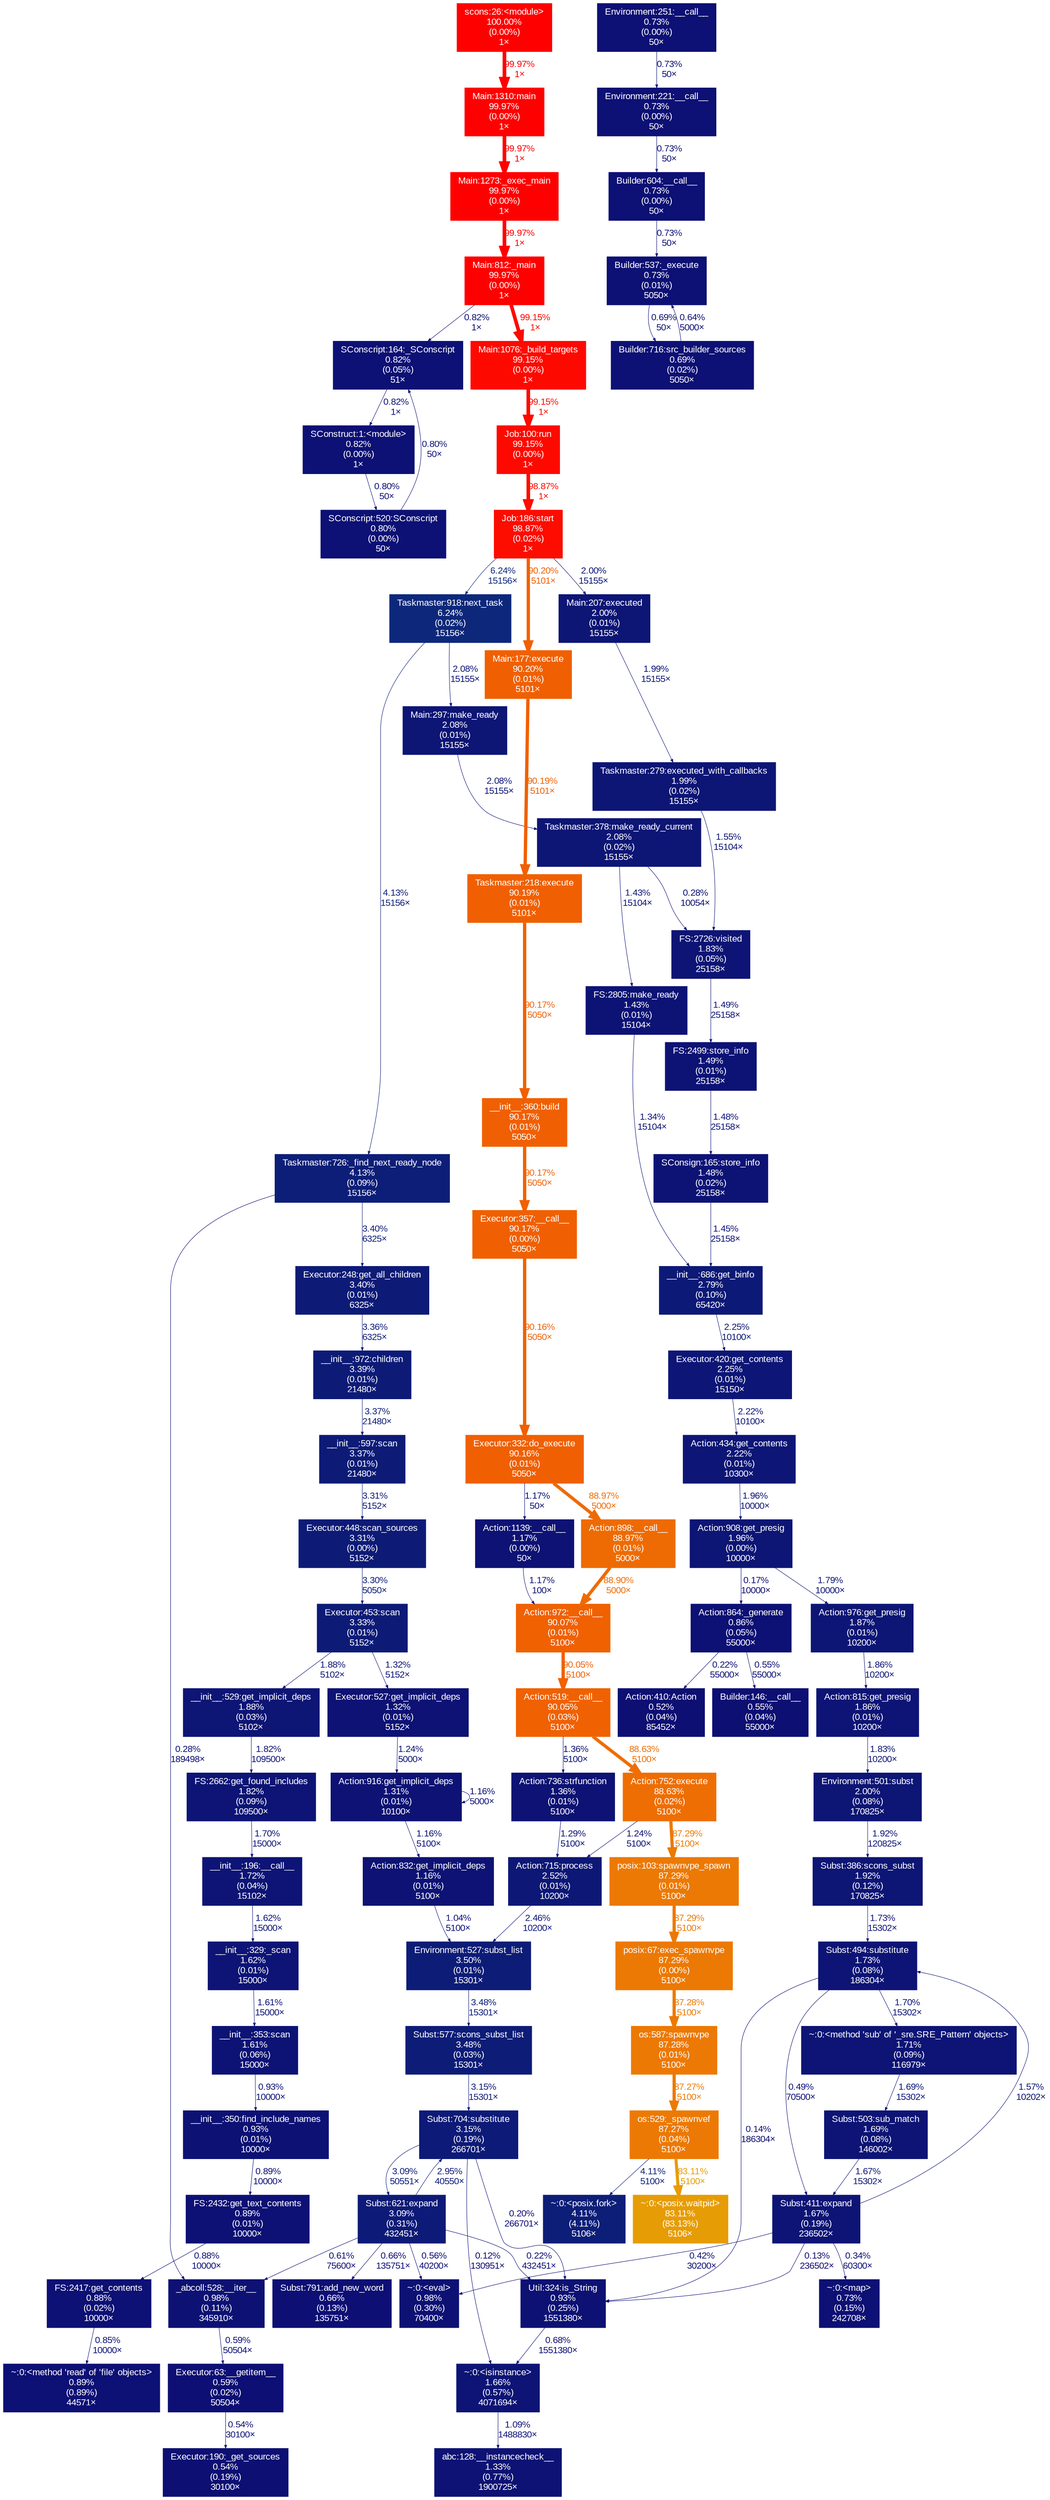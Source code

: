 digraph {
	graph [ranksep=0.25, fontname=Arial, nodesep=0.125];
	node [fontname=Arial, style=filled, height=0, width=0, shape=box, fontcolor=white];
	edge [fontname=Arial];
	3 [color="#0d1575", fontcolor="#ffffff", fontsize="10.00", label="Taskmaster:279:executed_with_callbacks\n1.99%\n(0.02%)\n15155×"];
	3 -> 179 [color="#0d1375", label="1.55%\n15104×", arrowsize="0.35", fontsize="10.00", fontcolor="#0d1375", labeldistance="0.50", penwidth="0.50"];
	5 [color="#0d1e78", fontcolor="#ffffff", fontsize="10.00", label="Taskmaster:726:_find_next_ready_node\n4.13%\n(0.09%)\n15156×"];
	5 -> 891 [color="#0d1b77", label="3.40%\n6325×", arrowsize="0.35", fontsize="10.00", fontcolor="#0d1b77", labeldistance="0.50", penwidth="0.50"];
	5 -> 474 [color="#0d0e73", label="0.28%\n189498×", arrowsize="0.35", fontsize="10.00", fontcolor="#0d0e73", labeldistance="0.50", penwidth="0.50"];
	18 [color="#0d1074", fontcolor="#ffffff", fontsize="10.00", label="Builder:537:_execute\n0.73%\n(0.01%)\n5050×"];
	18 -> 191 [color="#0d1074", label="0.69%\n50×", arrowsize="0.35", fontsize="10.00", fontcolor="#0d1074", labeldistance="0.50", penwidth="0.50"];
	31 [color="#0d1a77", fontcolor="#ffffff", fontsize="10.00", label="Subst:621:expand\n3.09%\n(0.31%)\n432451×"];
	31 -> 260 [color="#0d0f74", label="0.66%\n135751×", arrowsize="0.35", fontsize="10.00", fontcolor="#0d0f74", labeldistance="0.50", penwidth="0.50"];
	31 -> 421 [color="#0d1977", label="2.95%\n40550×", arrowsize="0.35", fontsize="10.00", fontcolor="#0d1977", labeldistance="0.50", penwidth="0.50"];
	31 -> 500 [color="#0d0f73", label="0.56%\n40200×", arrowsize="0.35", fontsize="10.00", fontcolor="#0d0f73", labeldistance="0.50", penwidth="0.50"];
	31 -> 474 [color="#0d0f74", label="0.61%\n75600×", arrowsize="0.35", fontsize="10.00", fontcolor="#0d0f74", labeldistance="0.50", penwidth="0.50"];
	31 -> 405 [color="#0d0e73", label="0.22%\n432451×", arrowsize="0.35", fontsize="10.00", fontcolor="#0d0e73", labeldistance="0.50", penwidth="0.50"];
	41 [color="#ff0000", fontcolor="#ffffff", fontsize="10.00", label="scons:26:<module>\n100.00%\n(0.00%)\n1×"];
	41 -> 116 [color="#ff0000", label="99.97%\n1×", arrowsize="1.00", fontsize="10.00", fontcolor="#ff0000", labeldistance="4.00", penwidth="4.00"];
	73 [color="#0d1274", fontcolor="#ffffff", fontsize="10.00", label="Executor:527:get_implicit_deps\n1.32%\n(0.01%)\n5152×"];
	73 -> 814 [color="#0d1274", label="1.24%\n5000×", arrowsize="0.35", fontsize="10.00", fontcolor="#0d1274", labeldistance="0.50", penwidth="0.50"];
	81 [color="#ff0000", fontcolor="#ffffff", fontsize="10.00", label="Main:812:_main\n99.97%\n(0.00%)\n1×"];
	81 -> 157 [color="#0d1074", label="0.82%\n1×", arrowsize="0.35", fontsize="10.00", fontcolor="#0d1074", labeldistance="0.50", penwidth="0.50"];
	81 -> 620 [color="#fe0900", label="99.15%\n1×", arrowsize="1.00", fontsize="10.00", fontcolor="#fe0900", labeldistance="3.97", penwidth="3.97"];
	116 [color="#ff0000", fontcolor="#ffffff", fontsize="10.00", label="Main:1310:main\n99.97%\n(0.00%)\n1×"];
	116 -> 422 [color="#ff0000", label="99.97%\n1×", arrowsize="1.00", fontsize="10.00", fontcolor="#ff0000", labeldistance="4.00", penwidth="4.00"];
	124 [color="#0d1976", fontcolor="#ffffff", fontsize="10.00", label="__init__:686:get_binfo\n2.79%\n(0.10%)\n65420×"];
	124 -> 456 [color="#0d1676", label="2.25%\n10100×", arrowsize="0.35", fontsize="10.00", fontcolor="#0d1676", labeldistance="0.50", penwidth="0.50"];
	135 [color="#0d1676", fontcolor="#ffffff", fontsize="10.00", label="Action:434:get_contents\n2.22%\n(0.01%)\n10300×"];
	135 -> 1299 [color="#0d1575", label="1.96%\n10000×", arrowsize="0.35", fontsize="10.00", fontcolor="#0d1575", labeldistance="0.50", penwidth="0.50"];
	145 [color="#0d1475", fontcolor="#ffffff", fontsize="10.00", label="__init__:196:__call__\n1.72%\n(0.04%)\n15102×"];
	145 -> 590 [color="#0d1475", label="1.62%\n15000×", arrowsize="0.35", fontsize="10.00", fontcolor="#0d1475", labeldistance="0.50", penwidth="0.50"];
	157 [color="#0d1074", fontcolor="#ffffff", fontsize="10.00", label="SConscript:164:_SConscript\n0.82%\n(0.05%)\n51×"];
	157 -> 544 [color="#0d1074", label="0.82%\n1×", arrowsize="0.35", fontsize="10.00", fontcolor="#0d1074", labeldistance="0.50", penwidth="0.50"];
	177 [color="#0d1b77", fontcolor="#ffffff", fontsize="10.00", label="__init__:597:scan\n3.37%\n(0.01%)\n21480×"];
	177 -> 1236 [color="#0d1b77", label="3.31%\n5152×", arrowsize="0.35", fontsize="10.00", fontcolor="#0d1b77", labeldistance="0.50", penwidth="0.50"];
	178 [color="#0d1575", fontcolor="#ffffff", fontsize="10.00", label="Taskmaster:378:make_ready_current\n2.08%\n(0.02%)\n15155×"];
	178 -> 179 [color="#0d0e73", label="0.28%\n10054×", arrowsize="0.35", fontsize="10.00", fontcolor="#0d0e73", labeldistance="0.50", penwidth="0.50"];
	178 -> 824 [color="#0d1375", label="1.43%\n15104×", arrowsize="0.35", fontsize="10.00", fontcolor="#0d1375", labeldistance="0.50", penwidth="0.50"];
	179 [color="#0d1475", fontcolor="#ffffff", fontsize="10.00", label="FS:2726:visited\n1.83%\n(0.05%)\n25158×"];
	179 -> 759 [color="#0d1375", label="1.49%\n25158×", arrowsize="0.35", fontsize="10.00", fontcolor="#0d1375", labeldistance="0.50", penwidth="0.50"];
	183 [color="#0d1575", fontcolor="#ffffff", fontsize="10.00", label="Main:207:executed\n2.00%\n(0.01%)\n15155×"];
	183 -> 3 [color="#0d1575", label="1.99%\n15155×", arrowsize="0.35", fontsize="10.00", fontcolor="#0d1575", labeldistance="0.50", penwidth="0.50"];
	187 [color="#0d1776", fontcolor="#ffffff", fontsize="10.00", label="Action:715:process\n2.52%\n(0.01%)\n10200×"];
	187 -> 813 [color="#0d1776", label="2.46%\n10200×", arrowsize="0.35", fontsize="10.00", fontcolor="#0d1776", labeldistance="0.50", penwidth="0.50"];
	191 [color="#0d1074", fontcolor="#ffffff", fontsize="10.00", label="Builder:716:src_builder_sources\n0.69%\n(0.02%)\n5050×"];
	191 -> 18 [color="#0d0f74", label="0.64%\n5000×", arrowsize="0.35", fontsize="10.00", fontcolor="#0d0f74", labeldistance="0.50", penwidth="0.50"];
	192 [color="#0d1b77", fontcolor="#ffffff", fontsize="10.00", label="__init__:972:children\n3.39%\n(0.01%)\n21480×"];
	192 -> 177 [color="#0d1b77", label="3.37%\n21480×", arrowsize="0.35", fontsize="10.00", fontcolor="#0d1b77", labeldistance="0.50", penwidth="0.50"];
	207 [color="#0d1375", fontcolor="#ffffff", fontsize="10.00", label="__init__:353:scan\n1.61%\n(0.06%)\n15000×"];
	207 -> 973 [color="#0d1174", label="0.93%\n10000×", arrowsize="0.35", fontsize="10.00", fontcolor="#0d1174", labeldistance="0.50", penwidth="0.50"];
	221 [color="#0d287b", fontcolor="#ffffff", fontsize="10.00", label="Taskmaster:918:next_task\n6.24%\n(0.02%)\n15156×"];
	221 -> 5 [color="#0d1e78", label="4.13%\n15156×", arrowsize="0.35", fontsize="10.00", fontcolor="#0d1e78", labeldistance="0.50", penwidth="0.50"];
	221 -> 1446 [color="#0d1575", label="2.08%\n15155×", arrowsize="0.35", fontsize="10.00", fontcolor="#0d1575", labeldistance="0.50", penwidth="0.50"];
	222 [color="#f06002", fontcolor="#ffffff", fontsize="10.00", label="__init__:360:build\n90.17%\n(0.01%)\n5050×"];
	222 -> 841 [color="#f06002", label="90.17%\n5050×", arrowsize="0.95", fontsize="10.00", fontcolor="#f06002", labeldistance="3.61", penwidth="3.61"];
	236 [color="#0d1475", fontcolor="#ffffff", fontsize="10.00", label="FS:2662:get_found_includes\n1.82%\n(0.09%)\n109500×"];
	236 -> 145 [color="#0d1475", label="1.70%\n15000×", arrowsize="0.35", fontsize="10.00", fontcolor="#0d1475", labeldistance="0.50", penwidth="0.50"];
	243 [color="#0d1b77", fontcolor="#ffffff", fontsize="10.00", label="Executor:453:scan\n3.33%\n(0.01%)\n5152×"];
	243 -> 73 [color="#0d1274", label="1.32%\n5152×", arrowsize="0.35", fontsize="10.00", fontcolor="#0d1274", labeldistance="0.50", penwidth="0.50"];
	243 -> 748 [color="#0d1575", label="1.88%\n5102×", arrowsize="0.35", fontsize="10.00", fontcolor="#0d1575", labeldistance="0.50", penwidth="0.50"];
	253 [color="#0d1575", fontcolor="#ffffff", fontsize="10.00", label="Subst:386:scons_subst\n1.92%\n(0.12%)\n170825×"];
	253 -> 399 [color="#0d1475", label="1.73%\n15302×", arrowsize="0.35", fontsize="10.00", fontcolor="#0d1475", labeldistance="0.50", penwidth="0.50"];
	260 [color="#0d0f74", fontcolor="#ffffff", fontsize="10.00", label="Subst:791:add_new_word\n0.66%\n(0.13%)\n135751×"];
	274 [color="#0d0f73", fontcolor="#ffffff", fontsize="10.00", label="Executor:190:_get_sources\n0.54%\n(0.19%)\n30100×"];
	296 [color="#0d1074", fontcolor="#ffffff", fontsize="10.00", label="~:0:<map>\n0.73%\n(0.15%)\n242708×"];
	304 [color="#fd0c00", fontcolor="#ffffff", fontsize="10.00", label="Job:186:start\n98.87%\n(0.02%)\n1×"];
	304 -> 1227 [color="#f06002", label="90.20%\n5101×", arrowsize="0.95", fontsize="10.00", fontcolor="#f06002", labeldistance="3.61", penwidth="3.61"];
	304 -> 183 [color="#0d1575", label="2.00%\n15155×", arrowsize="0.35", fontsize="10.00", fontcolor="#0d1575", labeldistance="0.50", penwidth="0.50"];
	304 -> 221 [color="#0d287b", label="6.24%\n15156×", arrowsize="0.35", fontsize="10.00", fontcolor="#0d287b", labeldistance="0.50", penwidth="0.50"];
	331 [color="#0d1c77", fontcolor="#ffffff", fontsize="10.00", label="Subst:577:scons_subst_list\n3.48%\n(0.03%)\n15301×"];
	331 -> 421 [color="#0d1a77", label="3.15%\n15301×", arrowsize="0.35", fontsize="10.00", fontcolor="#0d1a77", labeldistance="0.50", penwidth="0.50"];
	333 [color="#0d1475", fontcolor="#ffffff", fontsize="10.00", label="Subst:411:expand\n1.67%\n(0.19%)\n236502×"];
	333 -> 296 [color="#0d0e73", label="0.34%\n60300×", arrowsize="0.35", fontsize="10.00", fontcolor="#0d0e73", labeldistance="0.50", penwidth="0.50"];
	333 -> 500 [color="#0d0e73", label="0.42%\n30200×", arrowsize="0.35", fontsize="10.00", fontcolor="#0d0e73", labeldistance="0.50", penwidth="0.50"];
	333 -> 405 [color="#0d0d73", label="0.13%\n236502×", arrowsize="0.35", fontsize="10.00", fontcolor="#0d0d73", labeldistance="0.50", penwidth="0.50"];
	333 -> 399 [color="#0d1375", label="1.57%\n10202×", arrowsize="0.35", fontsize="10.00", fontcolor="#0d1375", labeldistance="0.50", penwidth="0.50"];
	363 [color="#0d1074", fontcolor="#ffffff", fontsize="10.00", label="SConscript:520:SConscript\n0.80%\n(0.00%)\n50×"];
	363 -> 157 [color="#0d1074", label="0.80%\n50×", arrowsize="0.35", fontsize="10.00", fontcolor="#0d1074", labeldistance="0.50", penwidth="0.50"];
	397 [color="#0d1475", fontcolor="#ffffff", fontsize="10.00", label="~:0:<isinstance>\n1.66%\n(0.57%)\n4071694×"];
	397 -> 496 [color="#0d1174", label="1.09%\n1488830×", arrowsize="0.35", fontsize="10.00", fontcolor="#0d1174", labeldistance="0.50", penwidth="0.50"];
	399 [color="#0d1475", fontcolor="#ffffff", fontsize="10.00", label="Subst:494:substitute\n1.73%\n(0.08%)\n186304×"];
	399 -> 405 [color="#0d0d73", label="0.14%\n186304×", arrowsize="0.35", fontsize="10.00", fontcolor="#0d0d73", labeldistance="0.50", penwidth="0.50"];
	399 -> 1149 [color="#0d1475", label="1.70%\n15302×", arrowsize="0.35", fontsize="10.00", fontcolor="#0d1475", labeldistance="0.50", penwidth="0.50"];
	399 -> 333 [color="#0d0f73", label="0.49%\n70500×", arrowsize="0.35", fontsize="10.00", fontcolor="#0d0f73", labeldistance="0.50", penwidth="0.50"];
	402 [color="#f06002", fontcolor="#ffffff", fontsize="10.00", label="Executor:332:do_execute\n90.16%\n(0.01%)\n5050×"];
	402 -> 1130 [color="#0d1274", label="1.17%\n50×", arrowsize="0.35", fontsize="10.00", fontcolor="#0d1274", labeldistance="0.50", penwidth="0.50"];
	402 -> 717 [color="#ee6b03", label="88.97%\n5000×", arrowsize="0.94", fontsize="10.00", fontcolor="#ee6b03", labeldistance="3.56", penwidth="3.56"];
	405 [color="#0d1174", fontcolor="#ffffff", fontsize="10.00", label="Util:324:is_String\n0.93%\n(0.25%)\n1551380×"];
	405 -> 397 [color="#0d1074", label="0.68%\n1551380×", arrowsize="0.35", fontsize="10.00", fontcolor="#0d1074", labeldistance="0.50", penwidth="0.50"];
	414 [color="#f06102", fontcolor="#ffffff", fontsize="10.00", label="Action:519:__call__\n90.05%\n(0.03%)\n5100×"];
	414 -> 523 [color="#0d1274", label="1.36%\n5100×", arrowsize="0.35", fontsize="10.00", fontcolor="#0d1274", labeldistance="0.50", penwidth="0.50"];
	414 -> 594 [color="#ee6e03", label="88.63%\n5100×", arrowsize="0.94", fontsize="10.00", fontcolor="#ee6e03", labeldistance="3.55", penwidth="3.55"];
	421 [color="#0d1a77", fontcolor="#ffffff", fontsize="10.00", label="Subst:704:substitute\n3.15%\n(0.19%)\n266701×"];
	421 -> 397 [color="#0d0d73", label="0.12%\n130951×", arrowsize="0.35", fontsize="10.00", fontcolor="#0d0d73", labeldistance="0.50", penwidth="0.50"];
	421 -> 405 [color="#0d0e73", label="0.20%\n266701×", arrowsize="0.35", fontsize="10.00", fontcolor="#0d0e73", labeldistance="0.50", penwidth="0.50"];
	421 -> 31 [color="#0d1a77", label="3.09%\n50551×", arrowsize="0.35", fontsize="10.00", fontcolor="#0d1a77", labeldistance="0.50", penwidth="0.50"];
	422 [color="#ff0000", fontcolor="#ffffff", fontsize="10.00", label="Main:1273:_exec_main\n99.97%\n(0.00%)\n1×"];
	422 -> 81 [color="#ff0000", label="99.97%\n1×", arrowsize="1.00", fontsize="10.00", fontcolor="#ff0000", labeldistance="4.00", penwidth="4.00"];
	456 [color="#0d1676", fontcolor="#ffffff", fontsize="10.00", label="Executor:420:get_contents\n2.25%\n(0.01%)\n15150×"];
	456 -> 135 [color="#0d1676", label="2.22%\n10100×", arrowsize="0.35", fontsize="10.00", fontcolor="#0d1676", labeldistance="0.50", penwidth="0.50"];
	474 [color="#0d1174", fontcolor="#ffffff", fontsize="10.00", label="_abcoll:528:__iter__\n0.98%\n(0.11%)\n345910×"];
	474 -> 783 [color="#0d0f74", label="0.59%\n50504×", arrowsize="0.35", fontsize="10.00", fontcolor="#0d0f74", labeldistance="0.50", penwidth="0.50"];
	492 [color="#0d1575", fontcolor="#ffffff", fontsize="10.00", label="Environment:501:subst\n2.00%\n(0.08%)\n170825×"];
	492 -> 253 [color="#0d1575", label="1.92%\n120825×", arrowsize="0.35", fontsize="10.00", fontcolor="#0d1575", labeldistance="0.50", penwidth="0.50"];
	496 [color="#0d1274", fontcolor="#ffffff", fontsize="10.00", label="abc:128:__instancecheck__\n1.33%\n(0.77%)\n1900725×"];
	500 [color="#0d1174", fontcolor="#ffffff", fontsize="10.00", label="~:0:<eval>\n0.98%\n(0.30%)\n70400×"];
	523 [color="#0d1274", fontcolor="#ffffff", fontsize="10.00", label="Action:736:strfunction\n1.36%\n(0.01%)\n5100×"];
	523 -> 187 [color="#0d1274", label="1.29%\n5100×", arrowsize="0.35", fontsize="10.00", fontcolor="#0d1274", labeldistance="0.50", penwidth="0.50"];
	524 [color="#0d1475", fontcolor="#ffffff", fontsize="10.00", label="Action:815:get_presig\n1.86%\n(0.01%)\n10200×"];
	524 -> 492 [color="#0d1475", label="1.83%\n10200×", arrowsize="0.35", fontsize="10.00", fontcolor="#0d1475", labeldistance="0.50", penwidth="0.50"];
	529 [color="#0d1074", fontcolor="#ffffff", fontsize="10.00", label="~:0:<method 'read' of 'file' objects>\n0.89%\n(0.89%)\n44571×"];
	530 [color="#0d1074", fontcolor="#ffffff", fontsize="10.00", label="FS:2417:get_contents\n0.88%\n(0.02%)\n10000×"];
	530 -> 529 [color="#0d1074", label="0.85%\n10000×", arrowsize="0.35", fontsize="10.00", fontcolor="#0d1074", labeldistance="0.50", penwidth="0.50"];
	544 [color="#0d1074", fontcolor="#ffffff", fontsize="10.00", label="SConstruct:1:<module>\n0.82%\n(0.00%)\n1×"];
	544 -> 363 [color="#0d1074", label="0.80%\n50×", arrowsize="0.35", fontsize="10.00", fontcolor="#0d1074", labeldistance="0.50", penwidth="0.50"];
	590 [color="#0d1475", fontcolor="#ffffff", fontsize="10.00", label="__init__:329:_scan\n1.62%\n(0.01%)\n15000×"];
	590 -> 207 [color="#0d1375", label="1.61%\n15000×", arrowsize="0.35", fontsize="10.00", fontcolor="#0d1375", labeldistance="0.50", penwidth="0.50"];
	594 [color="#ee6e03", fontcolor="#ffffff", fontsize="10.00", label="Action:752:execute\n88.63%\n(0.02%)\n5100×"];
	594 -> 1132 [color="#ec7903", label="87.29%\n5100×", arrowsize="0.93", fontsize="10.00", fontcolor="#ec7903", labeldistance="3.49", penwidth="3.49"];
	594 -> 187 [color="#0d1274", label="1.24%\n5100×", arrowsize="0.35", fontsize="10.00", fontcolor="#0d1274", labeldistance="0.50", penwidth="0.50"];
	596 [color="#0d1375", fontcolor="#ffffff", fontsize="10.00", label="SConsign:165:store_info\n1.48%\n(0.02%)\n25158×"];
	596 -> 124 [color="#0d1375", label="1.45%\n25158×", arrowsize="0.35", fontsize="10.00", fontcolor="#0d1375", labeldistance="0.50", penwidth="0.50"];
	620 [color="#fe0900", fontcolor="#ffffff", fontsize="10.00", label="Main:1076:_build_targets\n99.15%\n(0.00%)\n1×"];
	620 -> 1022 [color="#fe0900", label="99.15%\n1×", arrowsize="1.00", fontsize="10.00", fontcolor="#fe0900", labeldistance="3.97", penwidth="3.97"];
	652 [color="#0d0f73", fontcolor="#ffffff", fontsize="10.00", label="Builder:146:__call__\n0.55%\n(0.04%)\n55000×"];
	669 [color="#f06002", fontcolor="#ffffff", fontsize="10.00", label="Taskmaster:218:execute\n90.19%\n(0.01%)\n5101×"];
	669 -> 222 [color="#f06002", label="90.17%\n5050×", arrowsize="0.95", fontsize="10.00", fontcolor="#f06002", labeldistance="3.61", penwidth="3.61"];
	717 [color="#ee6b03", fontcolor="#ffffff", fontsize="10.00", label="Action:898:__call__\n88.97%\n(0.01%)\n5000×"];
	717 -> 1043 [color="#ee6b03", label="88.90%\n5000×", arrowsize="0.94", fontsize="10.00", fontcolor="#ee6b03", labeldistance="3.56", penwidth="3.56"];
	739 [color="#0d0f73", fontcolor="#ffffff", fontsize="10.00", label="Action:410:Action\n0.52%\n(0.04%)\n85452×"];
	748 [color="#0d1575", fontcolor="#ffffff", fontsize="10.00", label="__init__:529:get_implicit_deps\n1.88%\n(0.03%)\n5102×"];
	748 -> 236 [color="#0d1475", label="1.82%\n109500×", arrowsize="0.35", fontsize="10.00", fontcolor="#0d1475", labeldistance="0.50", penwidth="0.50"];
	759 [color="#0d1375", fontcolor="#ffffff", fontsize="10.00", label="FS:2499:store_info\n1.49%\n(0.01%)\n25158×"];
	759 -> 596 [color="#0d1375", label="1.48%\n25158×", arrowsize="0.35", fontsize="10.00", fontcolor="#0d1375", labeldistance="0.50", penwidth="0.50"];
	783 [color="#0d0f74", fontcolor="#ffffff", fontsize="10.00", label="Executor:63:__getitem__\n0.59%\n(0.02%)\n50504×"];
	783 -> 274 [color="#0d0f73", label="0.54%\n30100×", arrowsize="0.35", fontsize="10.00", fontcolor="#0d0f73", labeldistance="0.50", penwidth="0.50"];
	784 [color="#0d1475", fontcolor="#ffffff", fontsize="10.00", label="Subst:503:sub_match\n1.69%\n(0.08%)\n146002×"];
	784 -> 333 [color="#0d1475", label="1.67%\n15302×", arrowsize="0.35", fontsize="10.00", fontcolor="#0d1475", labeldistance="0.50", penwidth="0.50"];
	786 [color="#0d1074", fontcolor="#ffffff", fontsize="10.00", label="Builder:604:__call__\n0.73%\n(0.00%)\n50×"];
	786 -> 18 [color="#0d1074", label="0.73%\n50×", arrowsize="0.35", fontsize="10.00", fontcolor="#0d1074", labeldistance="0.50", penwidth="0.50"];
	813 [color="#0d1c77", fontcolor="#ffffff", fontsize="10.00", label="Environment:527:subst_list\n3.50%\n(0.01%)\n15301×"];
	813 -> 331 [color="#0d1c77", label="3.48%\n15301×", arrowsize="0.35", fontsize="10.00", fontcolor="#0d1c77", labeldistance="0.50", penwidth="0.50"];
	814 [color="#0d1274", fontcolor="#ffffff", fontsize="10.00", label="Action:916:get_implicit_deps\n1.31%\n(0.01%)\n10100×"];
	814 -> 814 [color="#0d1274", label="1.16%\n5000×", arrowsize="0.35", fontsize="10.00", fontcolor="#0d1274", labeldistance="0.50", penwidth="0.50"];
	814 -> 823 [color="#0d1274", label="1.16%\n5100×", arrowsize="0.35", fontsize="10.00", fontcolor="#0d1274", labeldistance="0.50", penwidth="0.50"];
	823 [color="#0d1274", fontcolor="#ffffff", fontsize="10.00", label="Action:832:get_implicit_deps\n1.16%\n(0.01%)\n5100×"];
	823 -> 813 [color="#0d1174", label="1.04%\n5100×", arrowsize="0.35", fontsize="10.00", fontcolor="#0d1174", labeldistance="0.50", penwidth="0.50"];
	824 [color="#0d1375", fontcolor="#ffffff", fontsize="10.00", label="FS:2805:make_ready\n1.43%\n(0.01%)\n15104×"];
	824 -> 124 [color="#0d1274", label="1.34%\n15104×", arrowsize="0.35", fontsize="10.00", fontcolor="#0d1274", labeldistance="0.50", penwidth="0.50"];
	829 [color="#ec7903", fontcolor="#ffffff", fontsize="10.00", label="os:529:_spawnvef\n87.27%\n(0.04%)\n5100×"];
	829 -> 905 [color="#0d1e78", label="4.11%\n5100×", arrowsize="0.35", fontsize="10.00", fontcolor="#0d1e78", labeldistance="0.50", penwidth="0.50"];
	829 -> 1333 [color="#e69c04", label="83.11%\n5100×", arrowsize="0.91", fontsize="10.00", fontcolor="#e69c04", labeldistance="3.32", penwidth="3.32"];
	841 [color="#f06002", fontcolor="#ffffff", fontsize="10.00", label="Executor:357:__call__\n90.17%\n(0.00%)\n5050×"];
	841 -> 402 [color="#f06002", label="90.16%\n5050×", arrowsize="0.95", fontsize="10.00", fontcolor="#f06002", labeldistance="3.61", penwidth="3.61"];
	861 [color="#0d1074", fontcolor="#ffffff", fontsize="10.00", label="Environment:221:__call__\n0.73%\n(0.00%)\n50×"];
	861 -> 786 [color="#0d1074", label="0.73%\n50×", arrowsize="0.35", fontsize="10.00", fontcolor="#0d1074", labeldistance="0.50", penwidth="0.50"];
	862 [color="#0d1074", fontcolor="#ffffff", fontsize="10.00", label="Environment:251:__call__\n0.73%\n(0.00%)\n50×"];
	862 -> 861 [color="#0d1074", label="0.73%\n50×", arrowsize="0.35", fontsize="10.00", fontcolor="#0d1074", labeldistance="0.50", penwidth="0.50"];
	891 [color="#0d1b77", fontcolor="#ffffff", fontsize="10.00", label="Executor:248:get_all_children\n3.40%\n(0.01%)\n6325×"];
	891 -> 192 [color="#0d1b77", label="3.36%\n6325×", arrowsize="0.35", fontsize="10.00", fontcolor="#0d1b77", labeldistance="0.50", penwidth="0.50"];
	905 [color="#0d1e78", fontcolor="#ffffff", fontsize="10.00", label="~:0:<posix.fork>\n4.11%\n(4.11%)\n5106×"];
	954 [color="#0d1074", fontcolor="#ffffff", fontsize="10.00", label="Action:864:_generate\n0.86%\n(0.05%)\n55000×"];
	954 -> 739 [color="#0d0e73", label="0.22%\n55000×", arrowsize="0.35", fontsize="10.00", fontcolor="#0d0e73", labeldistance="0.50", penwidth="0.50"];
	954 -> 652 [color="#0d0f73", label="0.55%\n55000×", arrowsize="0.35", fontsize="10.00", fontcolor="#0d0f73", labeldistance="0.50", penwidth="0.50"];
	972 [color="#0d1074", fontcolor="#ffffff", fontsize="10.00", label="FS:2432:get_text_contents\n0.89%\n(0.01%)\n10000×"];
	972 -> 530 [color="#0d1074", label="0.88%\n10000×", arrowsize="0.35", fontsize="10.00", fontcolor="#0d1074", labeldistance="0.50", penwidth="0.50"];
	973 [color="#0d1174", fontcolor="#ffffff", fontsize="10.00", label="__init__:350:find_include_names\n0.93%\n(0.01%)\n10000×"];
	973 -> 972 [color="#0d1074", label="0.89%\n10000×", arrowsize="0.35", fontsize="10.00", fontcolor="#0d1074", labeldistance="0.50", penwidth="0.50"];
	1022 [color="#fe0900", fontcolor="#ffffff", fontsize="10.00", label="Job:100:run\n99.15%\n(0.00%)\n1×"];
	1022 -> 304 [color="#fd0c00", label="98.87%\n1×", arrowsize="0.99", fontsize="10.00", fontcolor="#fd0c00", labeldistance="3.95", penwidth="3.95"];
	1043 [color="#f06102", fontcolor="#ffffff", fontsize="10.00", label="Action:972:__call__\n90.07%\n(0.01%)\n5100×"];
	1043 -> 414 [color="#f06102", label="90.05%\n5100×", arrowsize="0.95", fontsize="10.00", fontcolor="#f06102", labeldistance="3.60", penwidth="3.60"];
	1130 [color="#0d1274", fontcolor="#ffffff", fontsize="10.00", label="Action:1139:__call__\n1.17%\n(0.00%)\n50×"];
	1130 -> 1043 [color="#0d1274", label="1.17%\n100×", arrowsize="0.35", fontsize="10.00", fontcolor="#0d1274", labeldistance="0.50", penwidth="0.50"];
	1131 [color="#ec7903", fontcolor="#ffffff", fontsize="10.00", label="posix:67:exec_spawnvpe\n87.29%\n(0.00%)\n5100×"];
	1131 -> 1612 [color="#ec7903", label="87.28%\n5100×", arrowsize="0.93", fontsize="10.00", fontcolor="#ec7903", labeldistance="3.49", penwidth="3.49"];
	1132 [color="#ec7903", fontcolor="#ffffff", fontsize="10.00", label="posix:103:spawnvpe_spawn\n87.29%\n(0.01%)\n5100×"];
	1132 -> 1131 [color="#ec7903", label="87.29%\n5100×", arrowsize="0.93", fontsize="10.00", fontcolor="#ec7903", labeldistance="3.49", penwidth="3.49"];
	1145 [color="#0d1575", fontcolor="#ffffff", fontsize="10.00", label="Action:976:get_presig\n1.87%\n(0.01%)\n10200×"];
	1145 -> 524 [color="#0d1475", label="1.86%\n10200×", arrowsize="0.35", fontsize="10.00", fontcolor="#0d1475", labeldistance="0.50", penwidth="0.50"];
	1149 [color="#0d1475", fontcolor="#ffffff", fontsize="10.00", label="~:0:<method 'sub' of '_sre.SRE_Pattern' objects>\n1.71%\n(0.09%)\n116979×"];
	1149 -> 784 [color="#0d1475", label="1.69%\n15302×", arrowsize="0.35", fontsize="10.00", fontcolor="#0d1475", labeldistance="0.50", penwidth="0.50"];
	1227 [color="#f06002", fontcolor="#ffffff", fontsize="10.00", label="Main:177:execute\n90.20%\n(0.01%)\n5101×"];
	1227 -> 669 [color="#f06002", label="90.19%\n5101×", arrowsize="0.95", fontsize="10.00", fontcolor="#f06002", labeldistance="3.61", penwidth="3.61"];
	1236 [color="#0d1b77", fontcolor="#ffffff", fontsize="10.00", label="Executor:448:scan_sources\n3.31%\n(0.00%)\n5152×"];
	1236 -> 243 [color="#0d1b77", label="3.30%\n5050×", arrowsize="0.35", fontsize="10.00", fontcolor="#0d1b77", labeldistance="0.50", penwidth="0.50"];
	1299 [color="#0d1575", fontcolor="#ffffff", fontsize="10.00", label="Action:908:get_presig\n1.96%\n(0.00%)\n10000×"];
	1299 -> 1145 [color="#0d1475", label="1.79%\n10000×", arrowsize="0.35", fontsize="10.00", fontcolor="#0d1475", labeldistance="0.50", penwidth="0.50"];
	1299 -> 954 [color="#0d0d73", label="0.17%\n10000×", arrowsize="0.35", fontsize="10.00", fontcolor="#0d0d73", labeldistance="0.50", penwidth="0.50"];
	1333 [color="#e69c04", fontcolor="#ffffff", fontsize="10.00", label="~:0:<posix.waitpid>\n83.11%\n(83.13%)\n5106×"];
	1446 [color="#0d1575", fontcolor="#ffffff", fontsize="10.00", label="Main:297:make_ready\n2.08%\n(0.01%)\n15155×"];
	1446 -> 178 [color="#0d1575", label="2.08%\n15155×", arrowsize="0.35", fontsize="10.00", fontcolor="#0d1575", labeldistance="0.50", penwidth="0.50"];
	1612 [color="#ec7903", fontcolor="#ffffff", fontsize="10.00", label="os:587:spawnvpe\n87.28%\n(0.01%)\n5100×"];
	1612 -> 829 [color="#ec7903", label="87.27%\n5100×", arrowsize="0.93", fontsize="10.00", fontcolor="#ec7903", labeldistance="3.49", penwidth="3.49"];
}
